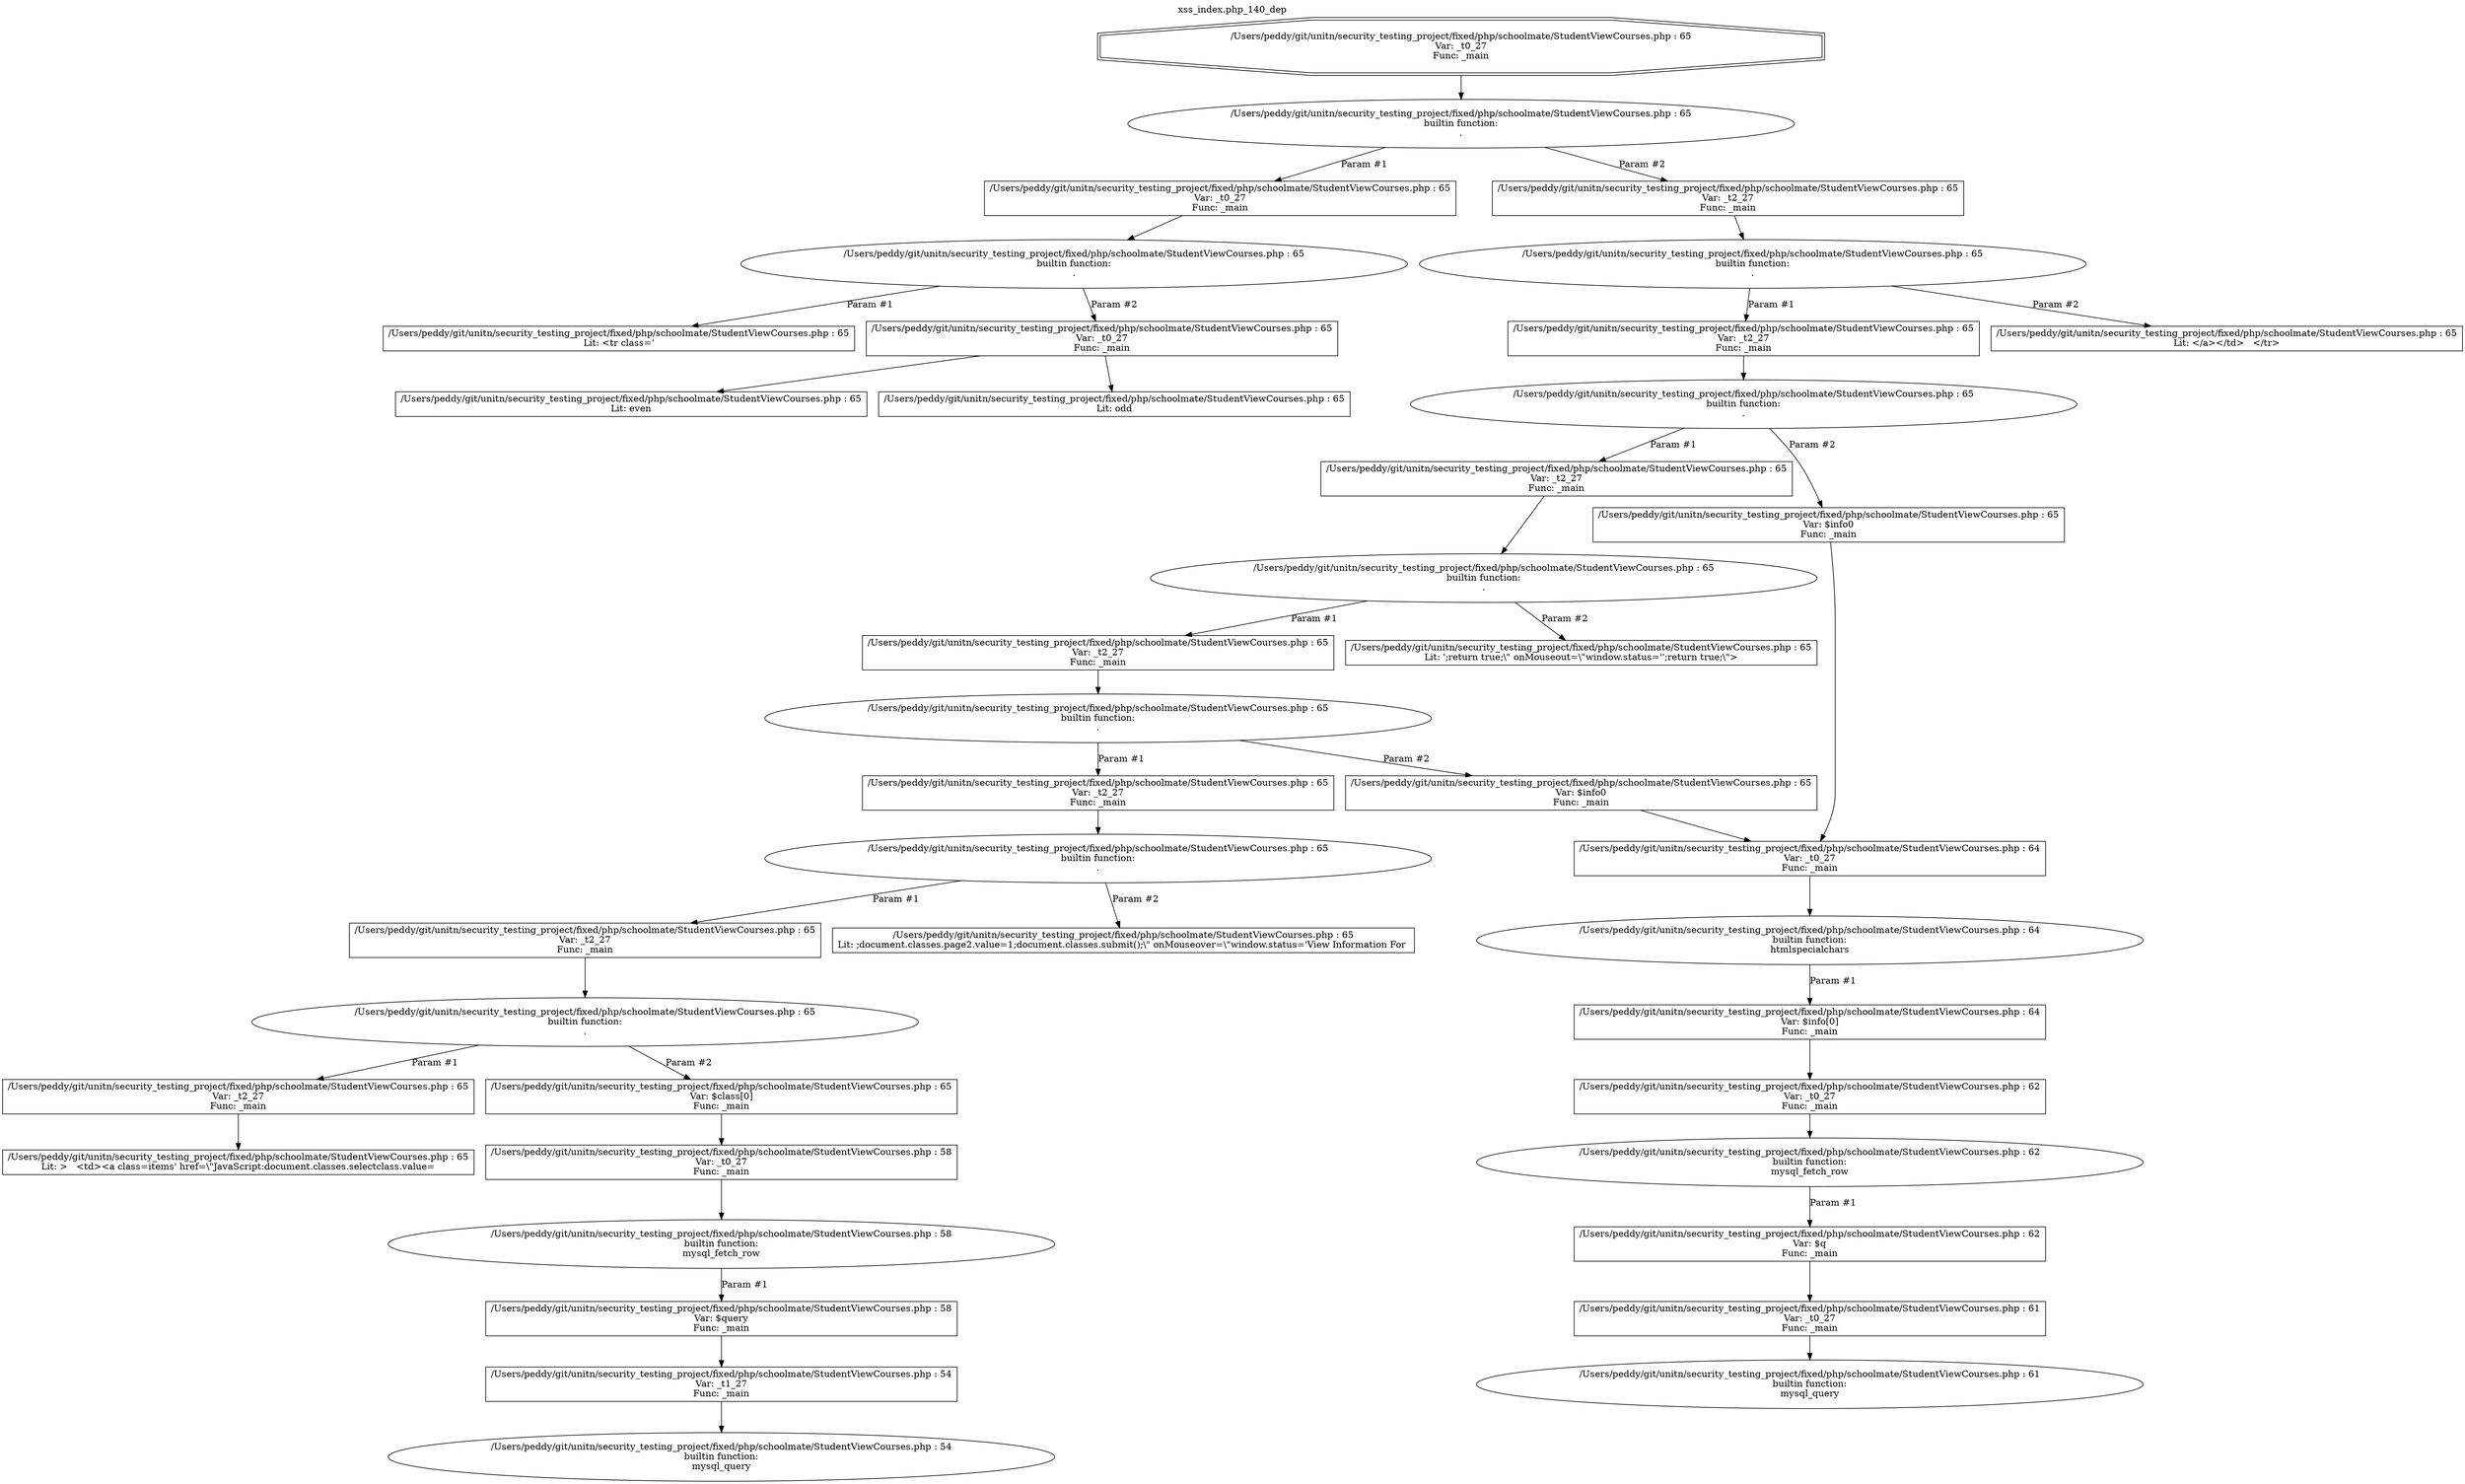 digraph cfg {
  label="xss_index.php_140_dep";
  labelloc=t;
  n1 [shape=doubleoctagon, label="/Users/peddy/git/unitn/security_testing_project/fixed/php/schoolmate/StudentViewCourses.php : 65\nVar: _t0_27\nFunc: _main\n"];
  n2 [shape=ellipse, label="/Users/peddy/git/unitn/security_testing_project/fixed/php/schoolmate/StudentViewCourses.php : 65\nbuiltin function:\n.\n"];
  n3 [shape=box, label="/Users/peddy/git/unitn/security_testing_project/fixed/php/schoolmate/StudentViewCourses.php : 65\nVar: _t0_27\nFunc: _main\n"];
  n4 [shape=ellipse, label="/Users/peddy/git/unitn/security_testing_project/fixed/php/schoolmate/StudentViewCourses.php : 65\nbuiltin function:\n.\n"];
  n5 [shape=box, label="/Users/peddy/git/unitn/security_testing_project/fixed/php/schoolmate/StudentViewCourses.php : 65\nLit: <tr class='\n"];
  n6 [shape=box, label="/Users/peddy/git/unitn/security_testing_project/fixed/php/schoolmate/StudentViewCourses.php : 65\nVar: _t0_27\nFunc: _main\n"];
  n7 [shape=box, label="/Users/peddy/git/unitn/security_testing_project/fixed/php/schoolmate/StudentViewCourses.php : 65\nLit: even\n"];
  n8 [shape=box, label="/Users/peddy/git/unitn/security_testing_project/fixed/php/schoolmate/StudentViewCourses.php : 65\nLit: odd\n"];
  n9 [shape=box, label="/Users/peddy/git/unitn/security_testing_project/fixed/php/schoolmate/StudentViewCourses.php : 65\nVar: _t2_27\nFunc: _main\n"];
  n10 [shape=ellipse, label="/Users/peddy/git/unitn/security_testing_project/fixed/php/schoolmate/StudentViewCourses.php : 65\nbuiltin function:\n.\n"];
  n11 [shape=box, label="/Users/peddy/git/unitn/security_testing_project/fixed/php/schoolmate/StudentViewCourses.php : 65\nVar: _t2_27\nFunc: _main\n"];
  n12 [shape=ellipse, label="/Users/peddy/git/unitn/security_testing_project/fixed/php/schoolmate/StudentViewCourses.php : 65\nbuiltin function:\n.\n"];
  n13 [shape=box, label="/Users/peddy/git/unitn/security_testing_project/fixed/php/schoolmate/StudentViewCourses.php : 65\nVar: _t2_27\nFunc: _main\n"];
  n14 [shape=ellipse, label="/Users/peddy/git/unitn/security_testing_project/fixed/php/schoolmate/StudentViewCourses.php : 65\nbuiltin function:\n.\n"];
  n15 [shape=box, label="/Users/peddy/git/unitn/security_testing_project/fixed/php/schoolmate/StudentViewCourses.php : 65\nVar: _t2_27\nFunc: _main\n"];
  n16 [shape=ellipse, label="/Users/peddy/git/unitn/security_testing_project/fixed/php/schoolmate/StudentViewCourses.php : 65\nbuiltin function:\n.\n"];
  n17 [shape=box, label="/Users/peddy/git/unitn/security_testing_project/fixed/php/schoolmate/StudentViewCourses.php : 65\nVar: _t2_27\nFunc: _main\n"];
  n18 [shape=ellipse, label="/Users/peddy/git/unitn/security_testing_project/fixed/php/schoolmate/StudentViewCourses.php : 65\nbuiltin function:\n.\n"];
  n19 [shape=box, label="/Users/peddy/git/unitn/security_testing_project/fixed/php/schoolmate/StudentViewCourses.php : 65\nVar: _t2_27\nFunc: _main\n"];
  n20 [shape=ellipse, label="/Users/peddy/git/unitn/security_testing_project/fixed/php/schoolmate/StudentViewCourses.php : 65\nbuiltin function:\n.\n"];
  n21 [shape=box, label="/Users/peddy/git/unitn/security_testing_project/fixed/php/schoolmate/StudentViewCourses.php : 65\nVar: _t2_27\nFunc: _main\n"];
  n22 [shape=box, label="/Users/peddy/git/unitn/security_testing_project/fixed/php/schoolmate/StudentViewCourses.php : 65\nLit: >   <td><a class=items' href=\\\"JavaScript:document.classes.selectclass.value=\n"];
  n23 [shape=box, label="/Users/peddy/git/unitn/security_testing_project/fixed/php/schoolmate/StudentViewCourses.php : 65\nVar: $class[0]\nFunc: _main\n"];
  n24 [shape=box, label="/Users/peddy/git/unitn/security_testing_project/fixed/php/schoolmate/StudentViewCourses.php : 58\nVar: _t0_27\nFunc: _main\n"];
  n25 [shape=ellipse, label="/Users/peddy/git/unitn/security_testing_project/fixed/php/schoolmate/StudentViewCourses.php : 58\nbuiltin function:\nmysql_fetch_row\n"];
  n26 [shape=box, label="/Users/peddy/git/unitn/security_testing_project/fixed/php/schoolmate/StudentViewCourses.php : 58\nVar: $query\nFunc: _main\n"];
  n27 [shape=box, label="/Users/peddy/git/unitn/security_testing_project/fixed/php/schoolmate/StudentViewCourses.php : 54\nVar: _t1_27\nFunc: _main\n"];
  n28 [shape=ellipse, label="/Users/peddy/git/unitn/security_testing_project/fixed/php/schoolmate/StudentViewCourses.php : 54\nbuiltin function:\nmysql_query\n"];
  n29 [shape=box, label="/Users/peddy/git/unitn/security_testing_project/fixed/php/schoolmate/StudentViewCourses.php : 65\nLit: ;document.classes.page2.value=1;document.classes.submit();\\\" onMouseover=\\\"window.status='View Information For \n"];
  n30 [shape=box, label="/Users/peddy/git/unitn/security_testing_project/fixed/php/schoolmate/StudentViewCourses.php : 65\nVar: $info0\nFunc: _main\n"];
  n31 [shape=box, label="/Users/peddy/git/unitn/security_testing_project/fixed/php/schoolmate/StudentViewCourses.php : 64\nVar: _t0_27\nFunc: _main\n"];
  n32 [shape=ellipse, label="/Users/peddy/git/unitn/security_testing_project/fixed/php/schoolmate/StudentViewCourses.php : 64\nbuiltin function:\nhtmlspecialchars\n"];
  n33 [shape=box, label="/Users/peddy/git/unitn/security_testing_project/fixed/php/schoolmate/StudentViewCourses.php : 64\nVar: $info[0]\nFunc: _main\n"];
  n34 [shape=box, label="/Users/peddy/git/unitn/security_testing_project/fixed/php/schoolmate/StudentViewCourses.php : 62\nVar: _t0_27\nFunc: _main\n"];
  n35 [shape=ellipse, label="/Users/peddy/git/unitn/security_testing_project/fixed/php/schoolmate/StudentViewCourses.php : 62\nbuiltin function:\nmysql_fetch_row\n"];
  n36 [shape=box, label="/Users/peddy/git/unitn/security_testing_project/fixed/php/schoolmate/StudentViewCourses.php : 62\nVar: $q\nFunc: _main\n"];
  n37 [shape=box, label="/Users/peddy/git/unitn/security_testing_project/fixed/php/schoolmate/StudentViewCourses.php : 61\nVar: _t0_27\nFunc: _main\n"];
  n38 [shape=ellipse, label="/Users/peddy/git/unitn/security_testing_project/fixed/php/schoolmate/StudentViewCourses.php : 61\nbuiltin function:\nmysql_query\n"];
  n39 [shape=box, label="/Users/peddy/git/unitn/security_testing_project/fixed/php/schoolmate/StudentViewCourses.php : 65\nLit: ';return true;\\\" onMouseout=\\\"window.status='';return true;\\\">\n"];
  n40 [shape=box, label="/Users/peddy/git/unitn/security_testing_project/fixed/php/schoolmate/StudentViewCourses.php : 65\nVar: $info0\nFunc: _main\n"];
  n41 [shape=box, label="/Users/peddy/git/unitn/security_testing_project/fixed/php/schoolmate/StudentViewCourses.php : 65\nLit: </a></td>   </tr>\n"];
  n1 -> n2;
  n3 -> n4;
  n4 -> n5[label="Param #1"];
  n4 -> n6[label="Param #2"];
  n6 -> n7;
  n6 -> n8;
  n2 -> n3[label="Param #1"];
  n2 -> n9[label="Param #2"];
  n9 -> n10;
  n11 -> n12;
  n13 -> n14;
  n15 -> n16;
  n17 -> n18;
  n19 -> n20;
  n21 -> n22;
  n20 -> n21[label="Param #1"];
  n20 -> n23[label="Param #2"];
  n24 -> n25;
  n27 -> n28;
  n26 -> n27;
  n25 -> n26[label="Param #1"];
  n23 -> n24;
  n18 -> n19[label="Param #1"];
  n18 -> n29[label="Param #2"];
  n16 -> n17[label="Param #1"];
  n16 -> n30[label="Param #2"];
  n31 -> n32;
  n34 -> n35;
  n37 -> n38;
  n36 -> n37;
  n35 -> n36[label="Param #1"];
  n33 -> n34;
  n32 -> n33[label="Param #1"];
  n30 -> n31;
  n14 -> n15[label="Param #1"];
  n14 -> n39[label="Param #2"];
  n12 -> n13[label="Param #1"];
  n12 -> n40[label="Param #2"];
  n40 -> n31;
  n10 -> n11[label="Param #1"];
  n10 -> n41[label="Param #2"];
}
